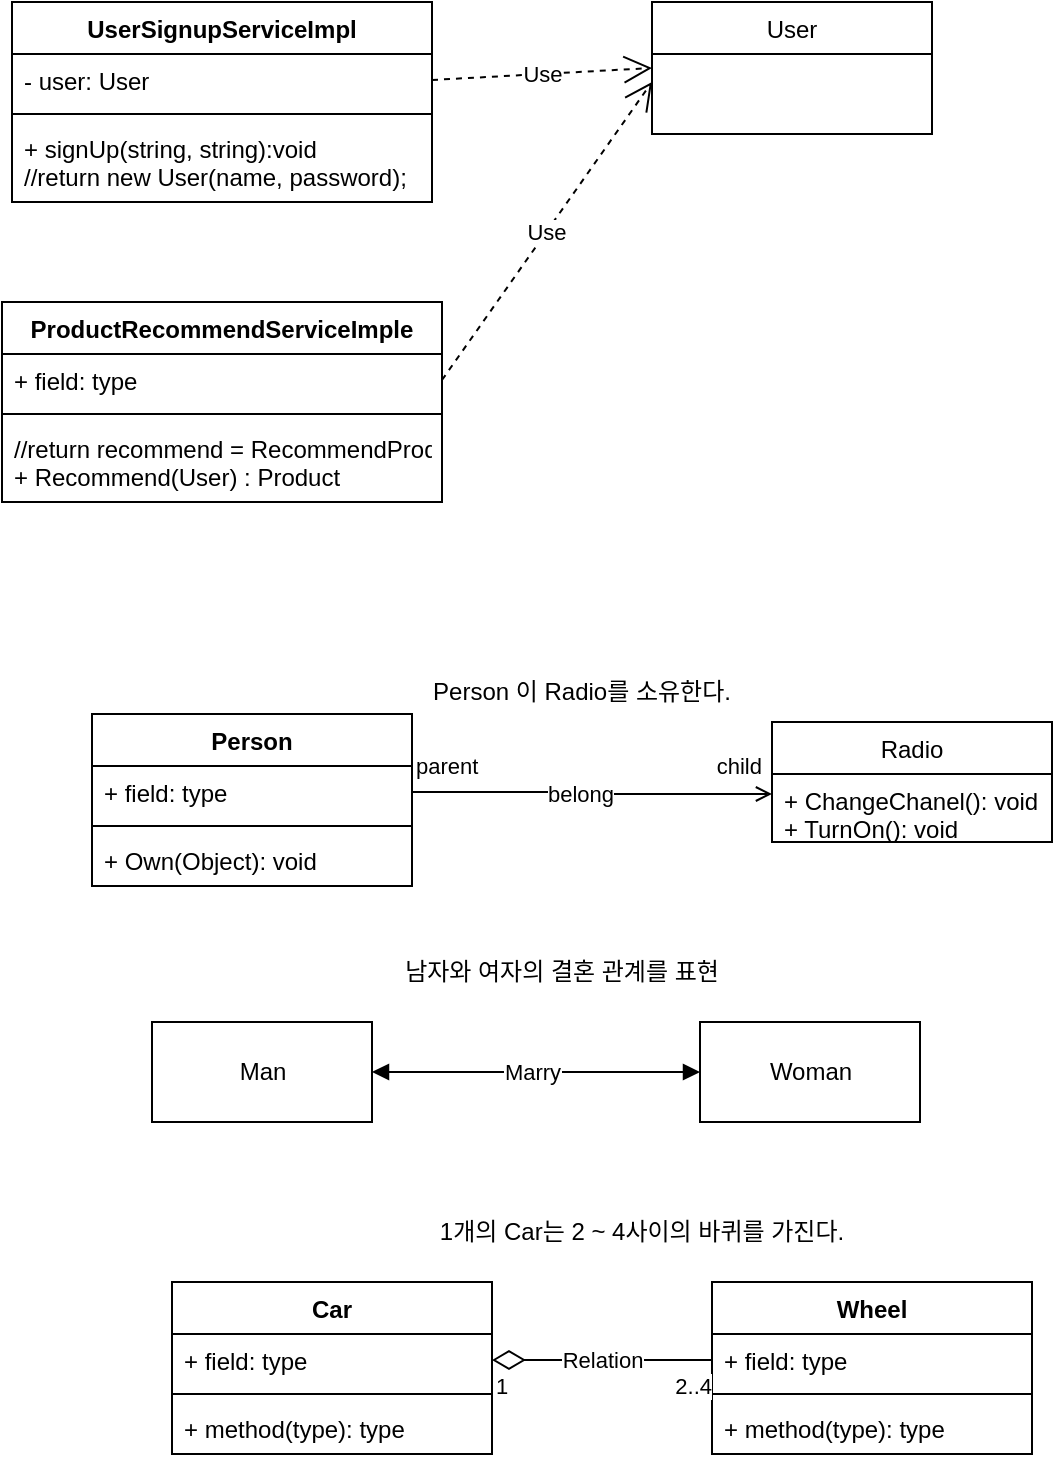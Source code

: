 <mxfile version="20.6.0" type="device"><diagram id="C5RBs43oDa-KdzZeNtuy" name="Page-1"><mxGraphModel dx="1422" dy="794" grid="1" gridSize="10" guides="1" tooltips="1" connect="1" arrows="1" fold="1" page="1" pageScale="1" pageWidth="827" pageHeight="1169" math="0" shadow="0"><root><mxCell id="WIyWlLk6GJQsqaUBKTNV-0"/><mxCell id="WIyWlLk6GJQsqaUBKTNV-1" parent="WIyWlLk6GJQsqaUBKTNV-0"/><mxCell id="_yzpyGeiF2zsuUhKDDpH-0" value="User" style="swimlane;fontStyle=0;childLayout=stackLayout;horizontal=1;startSize=26;fillColor=none;horizontalStack=0;resizeParent=1;resizeParentMax=0;resizeLast=0;collapsible=1;marginBottom=0;" parent="WIyWlLk6GJQsqaUBKTNV-1" vertex="1"><mxGeometry x="340" y="50" width="140" height="66" as="geometry"/></mxCell><mxCell id="_yzpyGeiF2zsuUhKDDpH-4" value="UserSignupServiceImpl" style="swimlane;fontStyle=1;align=center;verticalAlign=top;childLayout=stackLayout;horizontal=1;startSize=26;horizontalStack=0;resizeParent=1;resizeParentMax=0;resizeLast=0;collapsible=1;marginBottom=0;" parent="WIyWlLk6GJQsqaUBKTNV-1" vertex="1"><mxGeometry x="20" y="50" width="210" height="100" as="geometry"/></mxCell><mxCell id="_yzpyGeiF2zsuUhKDDpH-5" value="- user: User" style="text;strokeColor=none;fillColor=none;align=left;verticalAlign=top;spacingLeft=4;spacingRight=4;overflow=hidden;rotatable=0;points=[[0,0.5],[1,0.5]];portConstraint=eastwest;" parent="_yzpyGeiF2zsuUhKDDpH-4" vertex="1"><mxGeometry y="26" width="210" height="26" as="geometry"/></mxCell><mxCell id="_yzpyGeiF2zsuUhKDDpH-6" value="" style="line;strokeWidth=1;fillColor=none;align=left;verticalAlign=middle;spacingTop=-1;spacingLeft=3;spacingRight=3;rotatable=0;labelPosition=right;points=[];portConstraint=eastwest;strokeColor=inherit;" parent="_yzpyGeiF2zsuUhKDDpH-4" vertex="1"><mxGeometry y="52" width="210" height="8" as="geometry"/></mxCell><mxCell id="_yzpyGeiF2zsuUhKDDpH-7" value="+ signUp(string, string):void&#10;//return new User(name, password);" style="text;strokeColor=none;fillColor=none;align=left;verticalAlign=top;spacingLeft=4;spacingRight=4;overflow=hidden;rotatable=0;points=[[0,0.5],[1,0.5]];portConstraint=eastwest;" parent="_yzpyGeiF2zsuUhKDDpH-4" vertex="1"><mxGeometry y="60" width="210" height="40" as="geometry"/></mxCell><mxCell id="_yzpyGeiF2zsuUhKDDpH-9" value="Use" style="endArrow=open;endSize=12;dashed=1;html=1;rounded=0;exitX=1;exitY=0.5;exitDx=0;exitDy=0;entryX=0;entryY=0.5;entryDx=0;entryDy=0;" parent="WIyWlLk6GJQsqaUBKTNV-1" source="_yzpyGeiF2zsuUhKDDpH-5" target="_yzpyGeiF2zsuUhKDDpH-0" edge="1"><mxGeometry width="160" relative="1" as="geometry"><mxPoint x="250" y="180" as="sourcePoint"/><mxPoint x="410" y="180" as="targetPoint"/></mxGeometry></mxCell><mxCell id="_yzpyGeiF2zsuUhKDDpH-10" value="ProductRecommendServiceImple" style="swimlane;fontStyle=1;align=center;verticalAlign=top;childLayout=stackLayout;horizontal=1;startSize=26;horizontalStack=0;resizeParent=1;resizeParentMax=0;resizeLast=0;collapsible=1;marginBottom=0;" parent="WIyWlLk6GJQsqaUBKTNV-1" vertex="1"><mxGeometry x="15" y="200" width="220" height="100" as="geometry"/></mxCell><mxCell id="_yzpyGeiF2zsuUhKDDpH-11" value="+ field: type" style="text;strokeColor=none;fillColor=none;align=left;verticalAlign=top;spacingLeft=4;spacingRight=4;overflow=hidden;rotatable=0;points=[[0,0.5],[1,0.5]];portConstraint=eastwest;" parent="_yzpyGeiF2zsuUhKDDpH-10" vertex="1"><mxGeometry y="26" width="220" height="26" as="geometry"/></mxCell><mxCell id="_yzpyGeiF2zsuUhKDDpH-12" value="" style="line;strokeWidth=1;fillColor=none;align=left;verticalAlign=middle;spacingTop=-1;spacingLeft=3;spacingRight=3;rotatable=0;labelPosition=right;points=[];portConstraint=eastwest;strokeColor=inherit;" parent="_yzpyGeiF2zsuUhKDDpH-10" vertex="1"><mxGeometry y="52" width="220" height="8" as="geometry"/></mxCell><mxCell id="_yzpyGeiF2zsuUhKDDpH-13" value="//return recommend = RecommendProduct(user);&#10;+ Recommend(User) : Product" style="text;strokeColor=none;fillColor=none;align=left;verticalAlign=top;spacingLeft=4;spacingRight=4;overflow=hidden;rotatable=0;points=[[0,0.5],[1,0.5]];portConstraint=eastwest;" parent="_yzpyGeiF2zsuUhKDDpH-10" vertex="1"><mxGeometry y="60" width="220" height="40" as="geometry"/></mxCell><mxCell id="_yzpyGeiF2zsuUhKDDpH-15" value="Use" style="endArrow=open;endSize=12;dashed=1;html=1;rounded=0;exitX=1;exitY=0.5;exitDx=0;exitDy=0;" parent="WIyWlLk6GJQsqaUBKTNV-1" source="_yzpyGeiF2zsuUhKDDpH-11" edge="1"><mxGeometry width="160" relative="1" as="geometry"><mxPoint x="240" y="350" as="sourcePoint"/><mxPoint x="340" y="90" as="targetPoint"/></mxGeometry></mxCell><mxCell id="rM_XH7w2oZjGZ0wqj8mj-5" value="Radio" style="swimlane;fontStyle=0;childLayout=stackLayout;horizontal=1;startSize=26;fillColor=none;horizontalStack=0;resizeParent=1;resizeParentMax=0;resizeLast=0;collapsible=1;marginBottom=0;" vertex="1" parent="WIyWlLk6GJQsqaUBKTNV-1"><mxGeometry x="400" y="410" width="140" height="60" as="geometry"/></mxCell><mxCell id="rM_XH7w2oZjGZ0wqj8mj-8" value="+ ChangeChanel(): void&#10;+ TurnOn(): void" style="text;strokeColor=none;fillColor=none;align=left;verticalAlign=top;spacingLeft=4;spacingRight=4;overflow=hidden;rotatable=0;points=[[0,0.5],[1,0.5]];portConstraint=eastwest;" vertex="1" parent="rM_XH7w2oZjGZ0wqj8mj-5"><mxGeometry y="26" width="140" height="34" as="geometry"/></mxCell><mxCell id="rM_XH7w2oZjGZ0wqj8mj-13" value="" style="endArrow=open;html=1;edgeStyle=orthogonalEdgeStyle;rounded=0;exitX=1;exitY=0.5;exitDx=0;exitDy=0;strokeWidth=1;endFill=0;startArrow=none;startFill=0;entryX=0;entryY=0.294;entryDx=0;entryDy=0;entryPerimeter=0;" edge="1" parent="WIyWlLk6GJQsqaUBKTNV-1" target="rM_XH7w2oZjGZ0wqj8mj-8"><mxGeometry relative="1" as="geometry"><mxPoint x="220" y="445" as="sourcePoint"/><mxPoint x="340" y="450" as="targetPoint"/><Array as="points"><mxPoint x="310" y="445"/></Array></mxGeometry></mxCell><mxCell id="rM_XH7w2oZjGZ0wqj8mj-14" value="parent" style="edgeLabel;resizable=0;html=1;align=left;verticalAlign=bottom;" connectable="0" vertex="1" parent="rM_XH7w2oZjGZ0wqj8mj-13"><mxGeometry x="-1" relative="1" as="geometry"><mxPoint y="-5" as="offset"/></mxGeometry></mxCell><mxCell id="rM_XH7w2oZjGZ0wqj8mj-15" value="child" style="edgeLabel;resizable=0;html=1;align=right;verticalAlign=bottom;" connectable="0" vertex="1" parent="rM_XH7w2oZjGZ0wqj8mj-13"><mxGeometry x="1" relative="1" as="geometry"><mxPoint x="-4" y="-5" as="offset"/></mxGeometry></mxCell><mxCell id="rM_XH7w2oZjGZ0wqj8mj-26" value="belong" style="edgeLabel;html=1;align=center;verticalAlign=middle;resizable=0;points=[];" vertex="1" connectable="0" parent="rM_XH7w2oZjGZ0wqj8mj-13"><mxGeometry x="-0.078" y="-1" relative="1" as="geometry"><mxPoint as="offset"/></mxGeometry></mxCell><mxCell id="rM_XH7w2oZjGZ0wqj8mj-16" value="Person 이 Radio를 소유한다." style="text;html=1;strokeColor=none;fillColor=none;align=center;verticalAlign=middle;whiteSpace=wrap;rounded=0;" vertex="1" parent="WIyWlLk6GJQsqaUBKTNV-1"><mxGeometry x="210" y="380" width="190" height="30" as="geometry"/></mxCell><mxCell id="rM_XH7w2oZjGZ0wqj8mj-17" value="Person" style="swimlane;fontStyle=1;align=center;verticalAlign=top;childLayout=stackLayout;horizontal=1;startSize=26;horizontalStack=0;resizeParent=1;resizeParentMax=0;resizeLast=0;collapsible=1;marginBottom=0;" vertex="1" parent="WIyWlLk6GJQsqaUBKTNV-1"><mxGeometry x="60" y="406" width="160" height="86" as="geometry"/></mxCell><mxCell id="rM_XH7w2oZjGZ0wqj8mj-18" value="+ field: type" style="text;strokeColor=none;fillColor=none;align=left;verticalAlign=top;spacingLeft=4;spacingRight=4;overflow=hidden;rotatable=0;points=[[0,0.5],[1,0.5]];portConstraint=eastwest;" vertex="1" parent="rM_XH7w2oZjGZ0wqj8mj-17"><mxGeometry y="26" width="160" height="26" as="geometry"/></mxCell><mxCell id="rM_XH7w2oZjGZ0wqj8mj-19" value="" style="line;strokeWidth=1;fillColor=none;align=left;verticalAlign=middle;spacingTop=-1;spacingLeft=3;spacingRight=3;rotatable=0;labelPosition=right;points=[];portConstraint=eastwest;strokeColor=inherit;" vertex="1" parent="rM_XH7w2oZjGZ0wqj8mj-17"><mxGeometry y="52" width="160" height="8" as="geometry"/></mxCell><mxCell id="rM_XH7w2oZjGZ0wqj8mj-20" value="+ Own(Object): void" style="text;strokeColor=none;fillColor=none;align=left;verticalAlign=top;spacingLeft=4;spacingRight=4;overflow=hidden;rotatable=0;points=[[0,0.5],[1,0.5]];portConstraint=eastwest;" vertex="1" parent="rM_XH7w2oZjGZ0wqj8mj-17"><mxGeometry y="60" width="160" height="26" as="geometry"/></mxCell><mxCell id="rM_XH7w2oZjGZ0wqj8mj-21" value="Man" style="html=1;" vertex="1" parent="WIyWlLk6GJQsqaUBKTNV-1"><mxGeometry x="90" y="560" width="110" height="50" as="geometry"/></mxCell><mxCell id="rM_XH7w2oZjGZ0wqj8mj-22" value="Woman" style="html=1;" vertex="1" parent="WIyWlLk6GJQsqaUBKTNV-1"><mxGeometry x="364" y="560" width="110" height="50" as="geometry"/></mxCell><mxCell id="rM_XH7w2oZjGZ0wqj8mj-23" value="" style="endArrow=block;startArrow=block;endFill=1;startFill=1;html=1;rounded=0;strokeWidth=1;entryX=0;entryY=0.5;entryDx=0;entryDy=0;" edge="1" parent="WIyWlLk6GJQsqaUBKTNV-1" source="rM_XH7w2oZjGZ0wqj8mj-21" target="rM_XH7w2oZjGZ0wqj8mj-22"><mxGeometry width="160" relative="1" as="geometry"><mxPoint x="200" y="585" as="sourcePoint"/><mxPoint x="360" y="585" as="targetPoint"/></mxGeometry></mxCell><mxCell id="rM_XH7w2oZjGZ0wqj8mj-24" value="Marry" style="edgeLabel;html=1;align=center;verticalAlign=middle;resizable=0;points=[];" vertex="1" connectable="0" parent="rM_XH7w2oZjGZ0wqj8mj-23"><mxGeometry x="0.317" y="-1" relative="1" as="geometry"><mxPoint x="-28" y="-1" as="offset"/></mxGeometry></mxCell><mxCell id="rM_XH7w2oZjGZ0wqj8mj-25" value="남자와 여자의 결혼 관계를 표현" style="text;html=1;strokeColor=none;fillColor=none;align=center;verticalAlign=middle;whiteSpace=wrap;rounded=0;" vertex="1" parent="WIyWlLk6GJQsqaUBKTNV-1"><mxGeometry x="200" y="520" width="190" height="30" as="geometry"/></mxCell><mxCell id="rM_XH7w2oZjGZ0wqj8mj-28" value="Car" style="swimlane;fontStyle=1;align=center;verticalAlign=top;childLayout=stackLayout;horizontal=1;startSize=26;horizontalStack=0;resizeParent=1;resizeParentMax=0;resizeLast=0;collapsible=1;marginBottom=0;" vertex="1" parent="WIyWlLk6GJQsqaUBKTNV-1"><mxGeometry x="100" y="690" width="160" height="86" as="geometry"/></mxCell><mxCell id="rM_XH7w2oZjGZ0wqj8mj-29" value="+ field: type" style="text;strokeColor=none;fillColor=none;align=left;verticalAlign=top;spacingLeft=4;spacingRight=4;overflow=hidden;rotatable=0;points=[[0,0.5],[1,0.5]];portConstraint=eastwest;" vertex="1" parent="rM_XH7w2oZjGZ0wqj8mj-28"><mxGeometry y="26" width="160" height="26" as="geometry"/></mxCell><mxCell id="rM_XH7w2oZjGZ0wqj8mj-30" value="" style="line;strokeWidth=1;fillColor=none;align=left;verticalAlign=middle;spacingTop=-1;spacingLeft=3;spacingRight=3;rotatable=0;labelPosition=right;points=[];portConstraint=eastwest;strokeColor=inherit;" vertex="1" parent="rM_XH7w2oZjGZ0wqj8mj-28"><mxGeometry y="52" width="160" height="8" as="geometry"/></mxCell><mxCell id="rM_XH7w2oZjGZ0wqj8mj-31" value="+ method(type): type" style="text;strokeColor=none;fillColor=none;align=left;verticalAlign=top;spacingLeft=4;spacingRight=4;overflow=hidden;rotatable=0;points=[[0,0.5],[1,0.5]];portConstraint=eastwest;" vertex="1" parent="rM_XH7w2oZjGZ0wqj8mj-28"><mxGeometry y="60" width="160" height="26" as="geometry"/></mxCell><mxCell id="rM_XH7w2oZjGZ0wqj8mj-32" value="Wheel" style="swimlane;fontStyle=1;align=center;verticalAlign=top;childLayout=stackLayout;horizontal=1;startSize=26;horizontalStack=0;resizeParent=1;resizeParentMax=0;resizeLast=0;collapsible=1;marginBottom=0;" vertex="1" parent="WIyWlLk6GJQsqaUBKTNV-1"><mxGeometry x="370" y="690" width="160" height="86" as="geometry"/></mxCell><mxCell id="rM_XH7w2oZjGZ0wqj8mj-33" value="+ field: type" style="text;strokeColor=none;fillColor=none;align=left;verticalAlign=top;spacingLeft=4;spacingRight=4;overflow=hidden;rotatable=0;points=[[0,0.5],[1,0.5]];portConstraint=eastwest;" vertex="1" parent="rM_XH7w2oZjGZ0wqj8mj-32"><mxGeometry y="26" width="160" height="26" as="geometry"/></mxCell><mxCell id="rM_XH7w2oZjGZ0wqj8mj-34" value="" style="line;strokeWidth=1;fillColor=none;align=left;verticalAlign=middle;spacingTop=-1;spacingLeft=3;spacingRight=3;rotatable=0;labelPosition=right;points=[];portConstraint=eastwest;strokeColor=inherit;" vertex="1" parent="rM_XH7w2oZjGZ0wqj8mj-32"><mxGeometry y="52" width="160" height="8" as="geometry"/></mxCell><mxCell id="rM_XH7w2oZjGZ0wqj8mj-35" value="+ method(type): type" style="text;strokeColor=none;fillColor=none;align=left;verticalAlign=top;spacingLeft=4;spacingRight=4;overflow=hidden;rotatable=0;points=[[0,0.5],[1,0.5]];portConstraint=eastwest;" vertex="1" parent="rM_XH7w2oZjGZ0wqj8mj-32"><mxGeometry y="60" width="160" height="26" as="geometry"/></mxCell><mxCell id="rM_XH7w2oZjGZ0wqj8mj-36" value="Relation" style="endArrow=none;html=1;endSize=12;startArrow=diamondThin;startSize=14;startFill=0;edgeStyle=orthogonalEdgeStyle;rounded=0;strokeWidth=1;entryX=0;entryY=0.5;entryDx=0;entryDy=0;endFill=0;exitX=1;exitY=0.5;exitDx=0;exitDy=0;" edge="1" parent="WIyWlLk6GJQsqaUBKTNV-1" source="rM_XH7w2oZjGZ0wqj8mj-29" target="rM_XH7w2oZjGZ0wqj8mj-33"><mxGeometry relative="1" as="geometry"><mxPoint x="280" y="790" as="sourcePoint"/><mxPoint x="530" y="730" as="targetPoint"/></mxGeometry></mxCell><mxCell id="rM_XH7w2oZjGZ0wqj8mj-37" value="1" style="edgeLabel;resizable=0;html=1;align=left;verticalAlign=top;" connectable="0" vertex="1" parent="rM_XH7w2oZjGZ0wqj8mj-36"><mxGeometry x="-1" relative="1" as="geometry"/></mxCell><mxCell id="rM_XH7w2oZjGZ0wqj8mj-38" value="2..4" style="edgeLabel;resizable=0;html=1;align=right;verticalAlign=top;" connectable="0" vertex="1" parent="rM_XH7w2oZjGZ0wqj8mj-36"><mxGeometry x="1" relative="1" as="geometry"/></mxCell><mxCell id="rM_XH7w2oZjGZ0wqj8mj-39" value="1개의 Car는 2 ~ 4사이의 바퀴를 가진다." style="text;html=1;strokeColor=none;fillColor=none;align=center;verticalAlign=middle;whiteSpace=wrap;rounded=0;" vertex="1" parent="WIyWlLk6GJQsqaUBKTNV-1"><mxGeometry x="220" y="650" width="230" height="30" as="geometry"/></mxCell></root></mxGraphModel></diagram></mxfile>